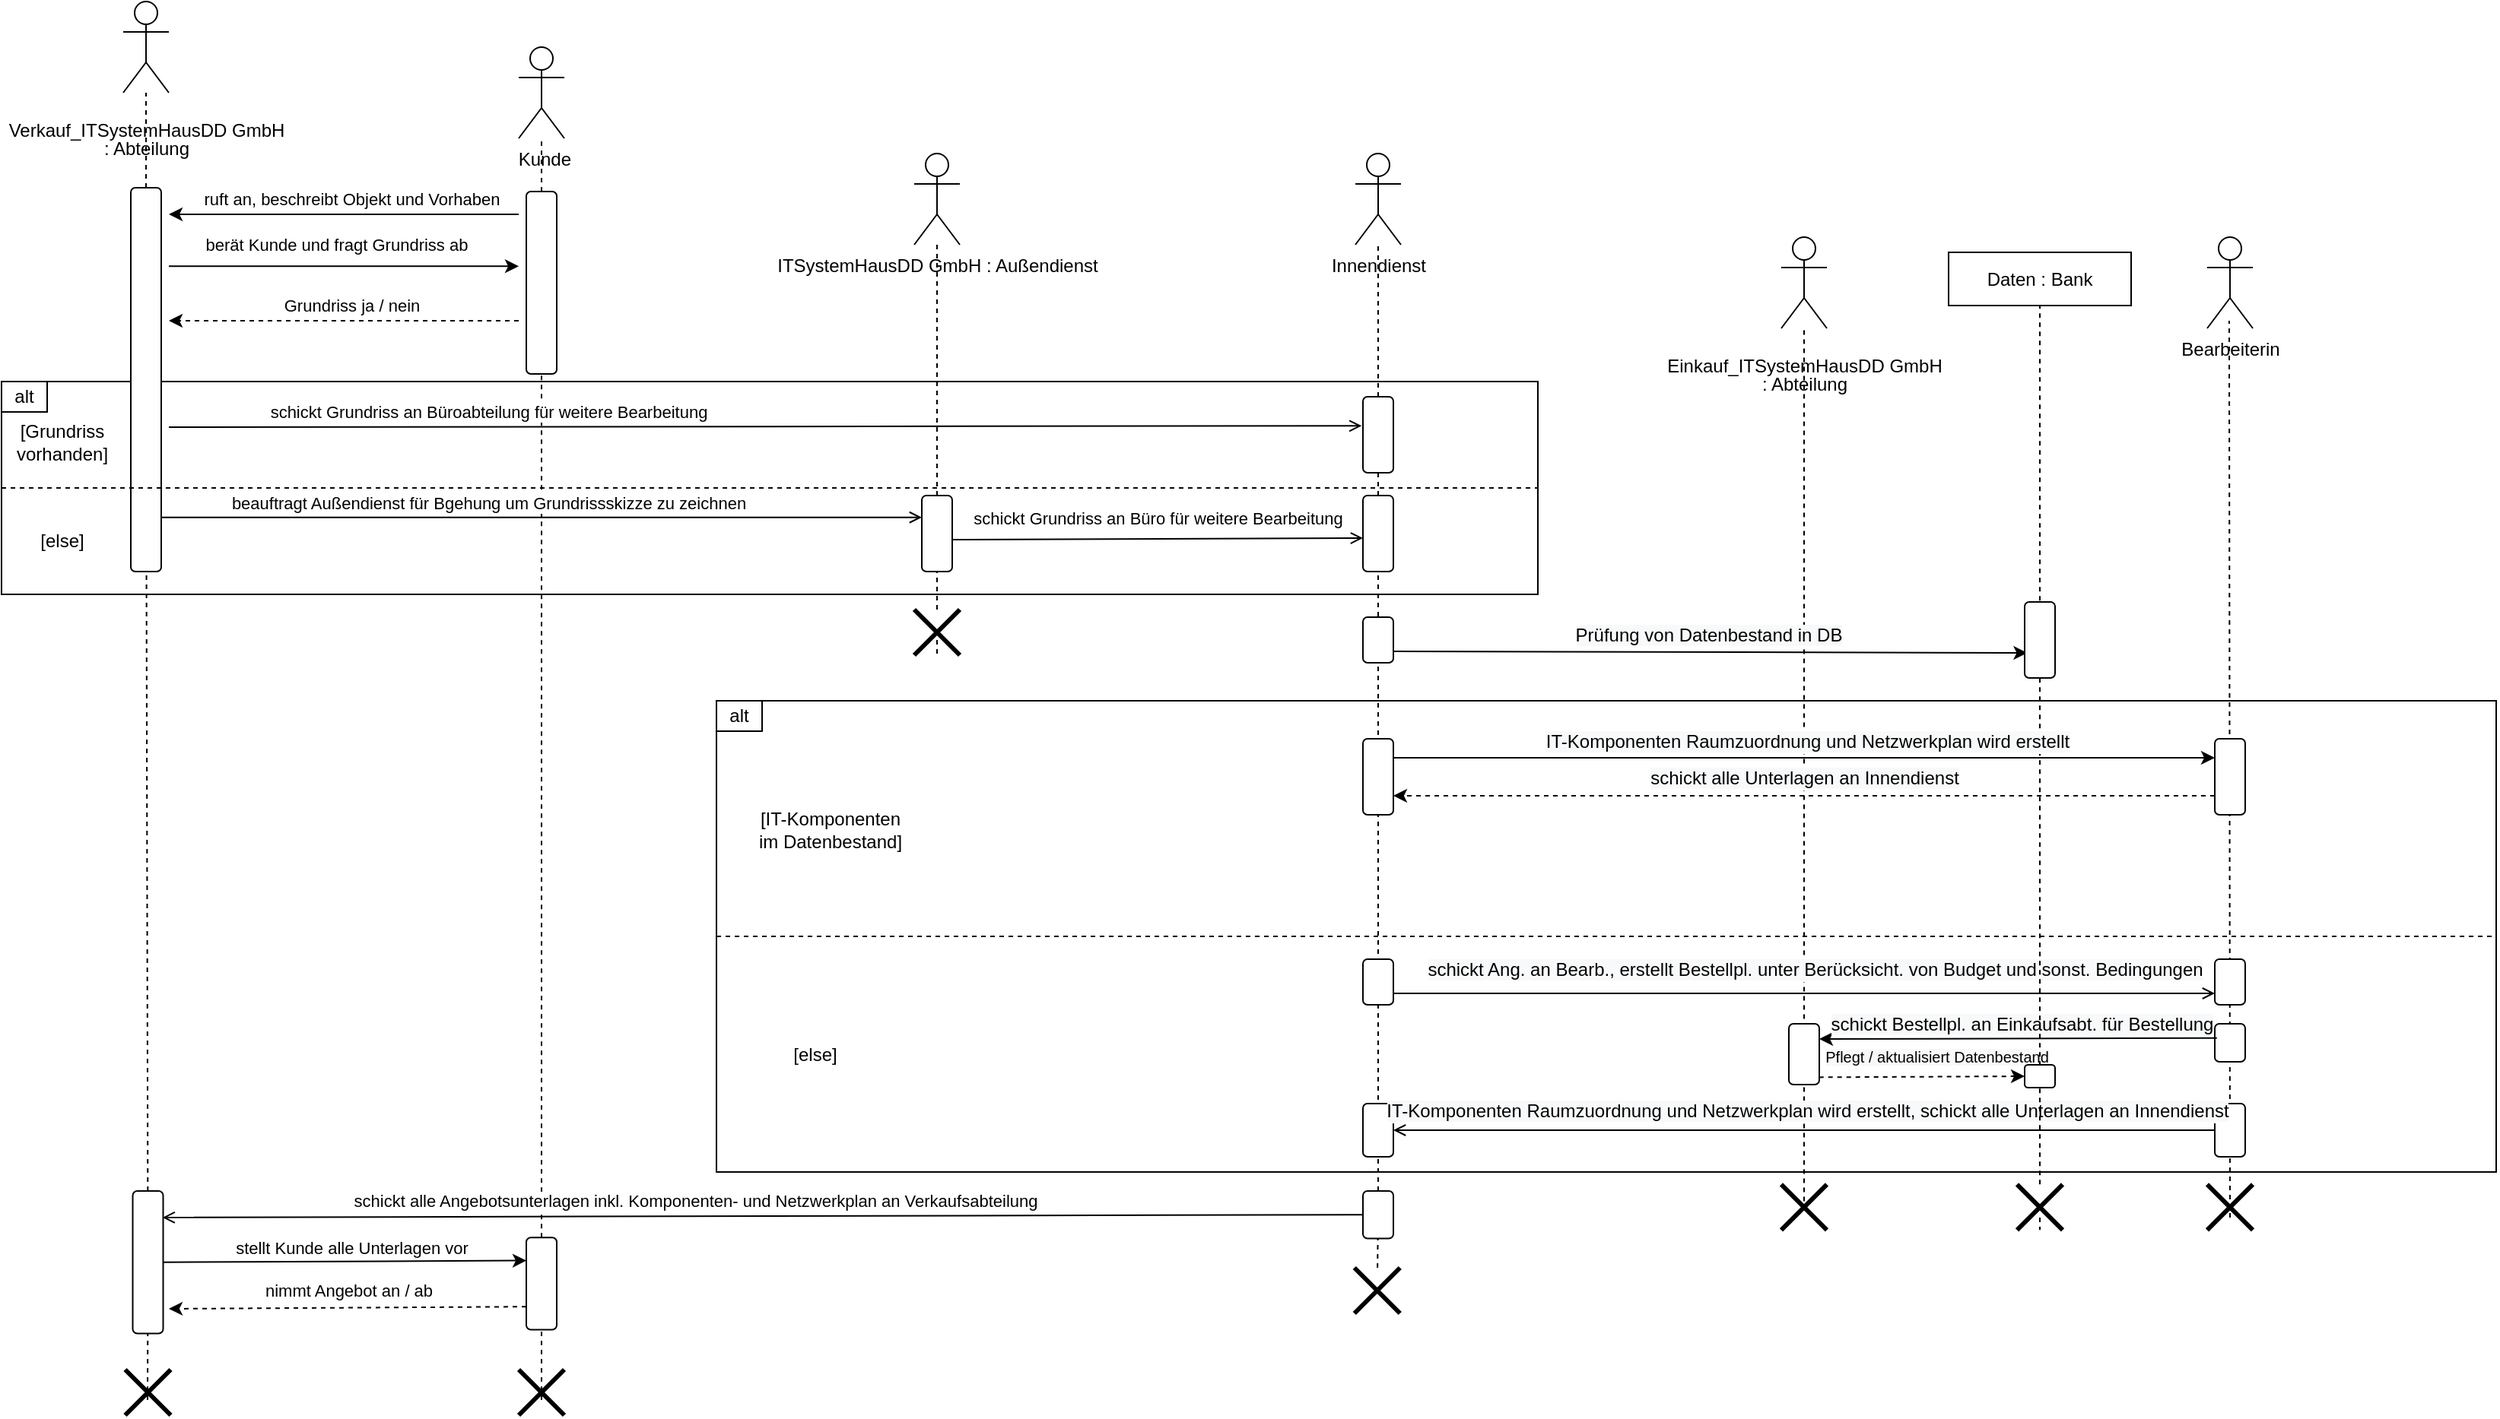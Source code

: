<mxfile version="17.2.4" type="device"><diagram id="0SitdK9CV-Cygm-Kh3I3" name="Seite-1"><mxGraphModel dx="1574" dy="2405" grid="1" gridSize="10" guides="1" tooltips="1" connect="1" arrows="1" fold="1" page="1" pageScale="1" pageWidth="827" pageHeight="1169" math="0" shadow="0"><root><mxCell id="0"/><mxCell id="1" parent="0"/><mxCell id="731Rm88wItgt_seIOJh5-37" value="" style="rounded=0;whiteSpace=wrap;html=1;fillColor=none;" parent="1" vertex="1"><mxGeometry x="570" y="320" width="1170" height="310" as="geometry"/></mxCell><mxCell id="731Rm88wItgt_seIOJh5-6" value="" style="rounded=0;whiteSpace=wrap;html=1;fillColor=none;" parent="1" vertex="1"><mxGeometry x="100" y="110" width="1010" height="140" as="geometry"/></mxCell><mxCell id="ewwEWu8G5rQhUUifbdnh-3" value="ITSystemHausDD GmbH&amp;nbsp;: Außendienst" style="shape=umlActor;verticalLabelPosition=bottom;verticalAlign=top;html=1;outlineConnect=0;strokeColor=default;" parent="1" vertex="1"><mxGeometry x="700" y="-40" width="30" height="60" as="geometry"/></mxCell><mxCell id="ewwEWu8G5rQhUUifbdnh-4" value="Innendienst" style="shape=umlActor;verticalLabelPosition=bottom;verticalAlign=top;html=1;outlineConnect=0;strokeColor=default;" parent="1" vertex="1"><mxGeometry x="990" y="-40" width="30" height="60" as="geometry"/></mxCell><mxCell id="ewwEWu8G5rQhUUifbdnh-10" value="" style="endArrow=none;dashed=1;html=1;rounded=0;startArrow=none;" parent="1" source="ewwEWu8G5rQhUUifbdnh-24" target="ewwEWu8G5rQhUUifbdnh-18" edge="1"><mxGeometry width="50" height="50" relative="1" as="geometry"><mxPoint x="454" y="1930" as="sourcePoint"/><mxPoint x="460" y="30" as="targetPoint"/></mxGeometry></mxCell><mxCell id="ewwEWu8G5rQhUUifbdnh-17" value="" style="endArrow=none;dashed=1;html=1;rounded=0;startArrow=none;" parent="1" source="ewwEWu8G5rQhUUifbdnh-22" target="ewwEWu8G5rQhUUifbdnh-21" edge="1"><mxGeometry width="50" height="50" relative="1" as="geometry"><mxPoint x="194" y="1930" as="sourcePoint"/><mxPoint x="200" y="30" as="targetPoint"/></mxGeometry></mxCell><mxCell id="ewwEWu8G5rQhUUifbdnh-18" value="&amp;nbsp;Kunde" style="shape=umlActor;verticalLabelPosition=bottom;verticalAlign=top;html=1;outlineConnect=0;strokeColor=default;" parent="1" vertex="1"><mxGeometry x="440" y="-110" width="30" height="60" as="geometry"/></mxCell><mxCell id="ewwEWu8G5rQhUUifbdnh-21" value="&lt;p style=&quot;line-height: 1&quot;&gt;Verkauf_ITSystemHausDD GmbH&lt;br&gt;: Abteilung&lt;/p&gt;" style="shape=umlActor;verticalLabelPosition=bottom;verticalAlign=top;html=1;outlineConnect=0;strokeColor=default;" parent="1" vertex="1"><mxGeometry x="180" y="-140" width="30" height="60" as="geometry"/></mxCell><mxCell id="ewwEWu8G5rQhUUifbdnh-22" value="" style="rounded=1;whiteSpace=wrap;html=1;strokeColor=default;rotation=90;" parent="1" vertex="1"><mxGeometry x="68.75" y="98.75" width="252.5" height="20" as="geometry"/></mxCell><mxCell id="ewwEWu8G5rQhUUifbdnh-23" value="" style="endArrow=none;dashed=1;html=1;rounded=0;startArrow=none;" parent="1" source="731Rm88wItgt_seIOJh5-70" target="ewwEWu8G5rQhUUifbdnh-22" edge="1"><mxGeometry width="50" height="50" relative="1" as="geometry"><mxPoint x="194" y="1930.0" as="sourcePoint"/><mxPoint x="194.985" y="10" as="targetPoint"/></mxGeometry></mxCell><mxCell id="ewwEWu8G5rQhUUifbdnh-24" value="" style="rounded=1;whiteSpace=wrap;html=1;strokeColor=default;rotation=90;" parent="1" vertex="1"><mxGeometry x="395" y="35" width="120" height="20" as="geometry"/></mxCell><mxCell id="ewwEWu8G5rQhUUifbdnh-25" value="" style="endArrow=none;dashed=1;html=1;rounded=0;startArrow=none;" parent="1" source="731Rm88wItgt_seIOJh5-74" target="ewwEWu8G5rQhUUifbdnh-24" edge="1"><mxGeometry width="50" height="50" relative="1" as="geometry"><mxPoint x="454" y="1930.0" as="sourcePoint"/><mxPoint x="454.985" y="10" as="targetPoint"/></mxGeometry></mxCell><mxCell id="ewwEWu8G5rQhUUifbdnh-26" value="" style="endArrow=classic;html=1;rounded=0;" parent="1" edge="1"><mxGeometry width="50" height="50" relative="1" as="geometry"><mxPoint x="210" y="34.17" as="sourcePoint"/><mxPoint x="440" y="34.17" as="targetPoint"/></mxGeometry></mxCell><mxCell id="ewwEWu8G5rQhUUifbdnh-27" value="berät Kunde und fragt Grundriss ab" style="edgeLabel;html=1;align=center;verticalAlign=middle;resizable=0;points=[];" parent="ewwEWu8G5rQhUUifbdnh-26" vertex="1" connectable="0"><mxGeometry x="-0.157" relative="1" as="geometry"><mxPoint x="13" y="-14" as="offset"/></mxGeometry></mxCell><mxCell id="ewwEWu8G5rQhUUifbdnh-29" value="" style="endArrow=classic;html=1;rounded=0;dashed=1;" parent="1" edge="1"><mxGeometry width="50" height="50" relative="1" as="geometry"><mxPoint x="440" y="70" as="sourcePoint"/><mxPoint x="210" y="70" as="targetPoint"/></mxGeometry></mxCell><mxCell id="ewwEWu8G5rQhUUifbdnh-30" value="Grundriss ja / nein" style="edgeLabel;html=1;align=center;verticalAlign=middle;resizable=0;points=[];" parent="1" vertex="1" connectable="0"><mxGeometry x="329.993" y="60" as="geometry"/></mxCell><mxCell id="731Rm88wItgt_seIOJh5-2" value="" style="endArrow=none;dashed=1;html=1;rounded=0;startArrow=none;" parent="1" source="731Rm88wItgt_seIOJh5-1" target="ewwEWu8G5rQhUUifbdnh-3" edge="1"><mxGeometry width="50" height="50" relative="1" as="geometry"><mxPoint x="714" y="1930" as="sourcePoint"/><mxPoint x="714" y="30" as="targetPoint"/></mxGeometry></mxCell><mxCell id="731Rm88wItgt_seIOJh5-7" value="[Grundriss vorhanden]" style="text;html=1;strokeColor=none;fillColor=none;align=center;verticalAlign=middle;whiteSpace=wrap;rounded=0;" parent="1" vertex="1"><mxGeometry x="110" y="135" width="60" height="30" as="geometry"/></mxCell><mxCell id="731Rm88wItgt_seIOJh5-8" value="" style="endArrow=none;dashed=1;html=1;rounded=0;exitX=0;exitY=0.5;exitDx=0;exitDy=0;entryX=1;entryY=0.5;entryDx=0;entryDy=0;" parent="1" source="731Rm88wItgt_seIOJh5-6" target="731Rm88wItgt_seIOJh5-6" edge="1"><mxGeometry width="50" height="50" relative="1" as="geometry"><mxPoint x="340" y="260" as="sourcePoint"/><mxPoint x="390" y="210" as="targetPoint"/></mxGeometry></mxCell><mxCell id="731Rm88wItgt_seIOJh5-9" value="[else]" style="text;html=1;strokeColor=none;fillColor=none;align=center;verticalAlign=middle;whiteSpace=wrap;rounded=0;" parent="1" vertex="1"><mxGeometry x="110" y="200" width="60" height="30" as="geometry"/></mxCell><mxCell id="731Rm88wItgt_seIOJh5-10" value="alt" style="rounded=0;whiteSpace=wrap;html=1;fillColor=none;" parent="1" vertex="1"><mxGeometry x="100" y="110" width="30" height="20" as="geometry"/></mxCell><mxCell id="731Rm88wItgt_seIOJh5-11" value="" style="endArrow=classic;html=1;rounded=0;fontSize=13;" parent="1" edge="1"><mxGeometry width="50" height="50" relative="1" as="geometry"><mxPoint x="440" as="sourcePoint"/><mxPoint x="210" as="targetPoint"/></mxGeometry></mxCell><mxCell id="731Rm88wItgt_seIOJh5-12" value="ruft an, beschreibt Objekt und Vorhaben" style="edgeLabel;html=1;align=center;verticalAlign=middle;resizable=0;points=[];" parent="1" vertex="1" connectable="0"><mxGeometry x="329.997" y="-10" as="geometry"/></mxCell><mxCell id="731Rm88wItgt_seIOJh5-13" value="" style="endArrow=open;html=1;rounded=0;entryX=0.383;entryY=1.042;entryDx=0;entryDy=0;entryPerimeter=0;endFill=0;" parent="1" target="731Rm88wItgt_seIOJh5-16" edge="1"><mxGeometry width="50" height="50" relative="1" as="geometry"><mxPoint x="210" y="140" as="sourcePoint"/><mxPoint x="440" y="135.0" as="targetPoint"/></mxGeometry></mxCell><mxCell id="731Rm88wItgt_seIOJh5-14" value="schickt Grundriss an Büroabteilung für weitere Bearbeitung" style="edgeLabel;html=1;align=center;verticalAlign=middle;resizable=0;points=[];" parent="731Rm88wItgt_seIOJh5-13" vertex="1" connectable="0"><mxGeometry x="-0.157" relative="1" as="geometry"><mxPoint x="-121" y="-10" as="offset"/></mxGeometry></mxCell><mxCell id="731Rm88wItgt_seIOJh5-15" value="" style="endArrow=none;dashed=1;html=1;rounded=0;startArrow=none;" parent="1" source="731Rm88wItgt_seIOJh5-16" edge="1"><mxGeometry width="50" height="50" relative="1" as="geometry"><mxPoint x="1004.0" y="1930" as="sourcePoint"/><mxPoint x="1004.985" y="20" as="targetPoint"/></mxGeometry></mxCell><mxCell id="731Rm88wItgt_seIOJh5-16" value="" style="rounded=1;whiteSpace=wrap;html=1;strokeColor=default;rotation=90;" parent="1" vertex="1"><mxGeometry x="980" y="135" width="50" height="20" as="geometry"/></mxCell><mxCell id="731Rm88wItgt_seIOJh5-17" value="" style="endArrow=none;dashed=1;html=1;rounded=0;startArrow=none;" parent="1" source="731Rm88wItgt_seIOJh5-22" target="731Rm88wItgt_seIOJh5-16" edge="1"><mxGeometry width="50" height="50" relative="1" as="geometry"><mxPoint x="1004" y="1930" as="sourcePoint"/><mxPoint x="1004.985" y="20" as="targetPoint"/></mxGeometry></mxCell><mxCell id="731Rm88wItgt_seIOJh5-18" value="" style="endArrow=open;html=1;rounded=0;fontSize=13;endFill=0;" parent="1" edge="1"><mxGeometry width="50" height="50" relative="1" as="geometry"><mxPoint x="205" y="199.37" as="sourcePoint"/><mxPoint x="705" y="199.37" as="targetPoint"/></mxGeometry></mxCell><mxCell id="731Rm88wItgt_seIOJh5-19" value="beauftragt Außendienst für Bgehung um Grundrissskizze zu zeichnen" style="edgeLabel;html=1;align=center;verticalAlign=middle;resizable=0;points=[];" parent="1" vertex="1" connectable="0"><mxGeometry x="420.003" y="189.793" as="geometry"/></mxCell><mxCell id="731Rm88wItgt_seIOJh5-1" value="" style="rounded=1;whiteSpace=wrap;html=1;strokeColor=default;rotation=90;" parent="1" vertex="1"><mxGeometry x="690" y="200" width="50" height="20" as="geometry"/></mxCell><mxCell id="731Rm88wItgt_seIOJh5-21" value="" style="endArrow=none;dashed=1;html=1;rounded=0;startArrow=none;" parent="1" target="731Rm88wItgt_seIOJh5-1" edge="1" source="sjIJ6VgmAZAsPh8M-Pft-7"><mxGeometry width="50" height="50" relative="1" as="geometry"><mxPoint x="715" y="280" as="sourcePoint"/><mxPoint x="714.985" y="20" as="targetPoint"/></mxGeometry></mxCell><mxCell id="731Rm88wItgt_seIOJh5-22" value="" style="rounded=1;whiteSpace=wrap;html=1;strokeColor=default;rotation=90;" parent="1" vertex="1"><mxGeometry x="980" y="200" width="50" height="20" as="geometry"/></mxCell><mxCell id="731Rm88wItgt_seIOJh5-23" value="" style="endArrow=none;dashed=1;html=1;rounded=0;startArrow=none;" parent="1" source="731Rm88wItgt_seIOJh5-68" target="731Rm88wItgt_seIOJh5-22" edge="1"><mxGeometry width="50" height="50" relative="1" as="geometry"><mxPoint x="1004" y="1930" as="sourcePoint"/><mxPoint x="1004.986" y="170" as="targetPoint"/></mxGeometry></mxCell><mxCell id="731Rm88wItgt_seIOJh5-24" value="" style="endArrow=open;html=1;rounded=0;fontSize=13;endFill=0;" parent="1" edge="1"><mxGeometry width="50" height="50" relative="1" as="geometry"><mxPoint x="725" y="214" as="sourcePoint"/><mxPoint x="995" y="213" as="targetPoint"/></mxGeometry></mxCell><mxCell id="731Rm88wItgt_seIOJh5-25" value="schickt Grundriss an Büro für weitere Bearbeitung" style="edgeLabel;html=1;align=center;verticalAlign=middle;resizable=0;points=[];" parent="1" vertex="1" connectable="0"><mxGeometry x="860.003" y="200.001" as="geometry"/></mxCell><mxCell id="731Rm88wItgt_seIOJh5-3" value="" style="rounded=1;whiteSpace=wrap;html=1;strokeColor=default;rotation=90;" parent="1" vertex="1"><mxGeometry x="990" y="270" width="30" height="20" as="geometry"/></mxCell><mxCell id="731Rm88wItgt_seIOJh5-31" value="&lt;p style=&quot;line-height: 1&quot;&gt;Einkauf_ITSystemHausDD GmbH&lt;br&gt;: Abteilung&lt;/p&gt;" style="shape=umlActor;verticalLabelPosition=bottom;verticalAlign=top;html=1;outlineConnect=0;strokeColor=default;" parent="1" vertex="1"><mxGeometry x="1270" y="15" width="30" height="60" as="geometry"/></mxCell><mxCell id="731Rm88wItgt_seIOJh5-32" value="Bearbeiterin" style="shape=umlActor;verticalLabelPosition=bottom;verticalAlign=top;html=1;outlineConnect=0;strokeColor=default;" parent="1" vertex="1"><mxGeometry x="1550" y="15" width="30" height="60" as="geometry"/></mxCell><mxCell id="731Rm88wItgt_seIOJh5-34" value="" style="endArrow=none;dashed=1;html=1;rounded=0;startArrow=none;exitX=0.5;exitY=0.57;exitDx=0;exitDy=0;exitPerimeter=0;" parent="1" source="EHByCH45yF2C-_VxYPho-14" target="731Rm88wItgt_seIOJh5-31" edge="1"><mxGeometry width="50" height="50" relative="1" as="geometry"><mxPoint x="1290" y="610" as="sourcePoint"/><mxPoint x="1290" y="135" as="targetPoint"/></mxGeometry></mxCell><mxCell id="731Rm88wItgt_seIOJh5-36" value="" style="endArrow=none;dashed=1;html=1;rounded=0;" parent="1" edge="1"><mxGeometry width="50" height="50" relative="1" as="geometry"><mxPoint x="1565" y="660" as="sourcePoint"/><mxPoint x="1564.5" y="70" as="targetPoint"/></mxGeometry></mxCell><mxCell id="731Rm88wItgt_seIOJh5-38" value="" style="endArrow=none;dashed=1;html=1;rounded=0;exitX=0;exitY=0.5;exitDx=0;exitDy=0;entryX=1;entryY=0.5;entryDx=0;entryDy=0;" parent="1" source="731Rm88wItgt_seIOJh5-37" target="731Rm88wItgt_seIOJh5-37" edge="1"><mxGeometry width="50" height="50" relative="1" as="geometry"><mxPoint x="810" y="470" as="sourcePoint"/><mxPoint x="860" y="420" as="targetPoint"/></mxGeometry></mxCell><mxCell id="731Rm88wItgt_seIOJh5-39" value="alt" style="rounded=0;whiteSpace=wrap;html=1;fillColor=none;" parent="1" vertex="1"><mxGeometry x="570" y="320" width="30" height="20" as="geometry"/></mxCell><mxCell id="731Rm88wItgt_seIOJh5-42" value="[IT-Komponenten im Datenbestand]" style="text;html=1;strokeColor=none;fillColor=none;align=center;verticalAlign=middle;whiteSpace=wrap;rounded=0;" parent="1" vertex="1"><mxGeometry x="590" y="390" width="110" height="30" as="geometry"/></mxCell><mxCell id="731Rm88wItgt_seIOJh5-43" value="[else]" style="text;html=1;strokeColor=none;fillColor=none;align=center;verticalAlign=middle;whiteSpace=wrap;rounded=0;" parent="1" vertex="1"><mxGeometry x="605" y="537.5" width="60" height="30" as="geometry"/></mxCell><mxCell id="731Rm88wItgt_seIOJh5-45" value="" style="rounded=1;whiteSpace=wrap;html=1;strokeColor=default;rotation=90;" parent="1" vertex="1"><mxGeometry x="980" y="360" width="50" height="20" as="geometry"/></mxCell><mxCell id="731Rm88wItgt_seIOJh5-46" value="" style="rounded=1;whiteSpace=wrap;html=1;strokeColor=default;rotation=90;" parent="1" vertex="1"><mxGeometry x="1540" y="360" width="50" height="20" as="geometry"/></mxCell><mxCell id="731Rm88wItgt_seIOJh5-47" value="" style="endArrow=classic;html=1;rounded=0;fontSize=13;exitX=0.75;exitY=0;exitDx=0;exitDy=0;entryX=0.67;entryY=0.914;entryDx=0;entryDy=0;entryPerimeter=0;" parent="1" source="731Rm88wItgt_seIOJh5-3" target="EHByCH45yF2C-_VxYPho-4" edge="1"><mxGeometry width="50" height="50" relative="1" as="geometry"><mxPoint x="1040" y="289.31" as="sourcePoint"/><mxPoint x="1340" y="289.31" as="targetPoint"/></mxGeometry></mxCell><mxCell id="731Rm88wItgt_seIOJh5-48" value="&lt;span style=&quot;font-size: 12px ; background-color: rgb(248 , 249 , 250)&quot;&gt;Prüfung von Datenbestand in DB&lt;/span&gt;" style="edgeLabel;html=1;align=center;verticalAlign=middle;resizable=0;points=[];" parent="1" vertex="1" connectable="0"><mxGeometry x="1230.003" y="280.001" as="geometry"><mxPoint x="-8" y="-3" as="offset"/></mxGeometry></mxCell><mxCell id="731Rm88wItgt_seIOJh5-49" value="" style="endArrow=classic;html=1;rounded=0;fontSize=13;dashed=1;exitX=0.75;exitY=1;exitDx=0;exitDy=0;entryX=0.75;entryY=0;entryDx=0;entryDy=0;" parent="1" source="731Rm88wItgt_seIOJh5-46" target="731Rm88wItgt_seIOJh5-45" edge="1"><mxGeometry width="50" height="50" relative="1" as="geometry"><mxPoint x="960" y="340" as="sourcePoint"/><mxPoint x="1010" y="290" as="targetPoint"/></mxGeometry></mxCell><mxCell id="731Rm88wItgt_seIOJh5-50" value="&lt;span style=&quot;font-size: 12px ; background-color: rgb(248 , 249 , 250)&quot;&gt;schickt alle Unterlagen an Innendienst&lt;/span&gt;" style="edgeLabel;html=1;align=center;verticalAlign=middle;resizable=0;points=[];" parent="1" vertex="1" connectable="0"><mxGeometry x="1285.003" y="375.001" as="geometry"><mxPoint y="-4" as="offset"/></mxGeometry></mxCell><mxCell id="731Rm88wItgt_seIOJh5-51" value="" style="rounded=1;whiteSpace=wrap;html=1;strokeColor=default;rotation=90;" parent="1" vertex="1"><mxGeometry x="1547.5" y="592.5" width="35" height="20" as="geometry"/></mxCell><mxCell id="731Rm88wItgt_seIOJh5-52" value="" style="rounded=1;whiteSpace=wrap;html=1;strokeColor=default;rotation=90;" parent="1" vertex="1"><mxGeometry x="1552.5" y="535" width="25" height="20" as="geometry"/></mxCell><mxCell id="731Rm88wItgt_seIOJh5-53" value="" style="rounded=1;whiteSpace=wrap;html=1;strokeColor=default;rotation=90;" parent="1" vertex="1"><mxGeometry x="1550" y="495" width="30" height="20" as="geometry"/></mxCell><mxCell id="731Rm88wItgt_seIOJh5-54" value="" style="rounded=1;whiteSpace=wrap;html=1;strokeColor=default;rotation=90;" parent="1" vertex="1"><mxGeometry x="990" y="495" width="30" height="20" as="geometry"/></mxCell><mxCell id="731Rm88wItgt_seIOJh5-55" value="" style="endArrow=open;html=1;rounded=0;fontSize=13;entryX=0.75;entryY=1;entryDx=0;entryDy=0;exitX=0.75;exitY=0;exitDx=0;exitDy=0;endFill=0;" parent="1" source="731Rm88wItgt_seIOJh5-54" target="731Rm88wItgt_seIOJh5-53" edge="1"><mxGeometry width="50" height="50" relative="1" as="geometry"><mxPoint x="1030" y="513" as="sourcePoint"/><mxPoint x="1540" y="511" as="targetPoint"/></mxGeometry></mxCell><mxCell id="731Rm88wItgt_seIOJh5-56" value="&lt;span style=&quot;font-size: 12px ; background-color: rgb(248 , 249 , 250)&quot;&gt;schickt Ang. an Bearb., erstellt Bestellpl. unter Berücksicht. von Budget und sonst. Bedingungen&lt;br&gt;&lt;/span&gt;" style="edgeLabel;html=1;align=center;verticalAlign=middle;resizable=0;points=[];" parent="1" vertex="1" connectable="0"><mxGeometry x="1300.003" y="470.001" as="geometry"><mxPoint x="-8" y="27" as="offset"/></mxGeometry></mxCell><mxCell id="731Rm88wItgt_seIOJh5-59" value="" style="rounded=1;whiteSpace=wrap;html=1;strokeColor=default;rotation=90;" parent="1" vertex="1"><mxGeometry x="1265" y="542.5" width="40" height="20" as="geometry"/></mxCell><mxCell id="731Rm88wItgt_seIOJh5-60" value="" style="endArrow=classic;html=1;rounded=0;fontSize=13;entryX=0.25;entryY=0;entryDx=0;entryDy=0;exitX=0.374;exitY=0.929;exitDx=0;exitDy=0;exitPerimeter=0;" parent="1" source="731Rm88wItgt_seIOJh5-52" target="731Rm88wItgt_seIOJh5-59" edge="1"><mxGeometry width="50" height="50" relative="1" as="geometry"><mxPoint x="1510" y="543" as="sourcePoint"/><mxPoint x="1600" y="497.5" as="targetPoint"/></mxGeometry></mxCell><mxCell id="731Rm88wItgt_seIOJh5-61" value="&lt;span style=&quot;font-size: 12px ; background-color: rgb(248 , 249 , 250)&quot;&gt;schickt Bestellpl. an Einkaufsabt. für Bestellung&lt;/span&gt;" style="edgeLabel;html=1;align=center;verticalAlign=middle;resizable=0;points=[];perimeter=none;" parent="1" vertex="1" connectable="0"><mxGeometry x="1436" y="536" as="geometry"><mxPoint x="-8" y="-3" as="offset"/></mxGeometry></mxCell><mxCell id="731Rm88wItgt_seIOJh5-62" value="" style="endArrow=classic;html=1;rounded=0;fontSize=13;exitX=0.88;exitY=0.007;exitDx=0;exitDy=0;exitPerimeter=0;dashed=1;entryX=0.5;entryY=1;entryDx=0;entryDy=0;" parent="1" source="731Rm88wItgt_seIOJh5-59" target="EHByCH45yF2C-_VxYPho-16" edge="1"><mxGeometry width="50" height="50" relative="1" as="geometry"><mxPoint x="1310" y="565" as="sourcePoint"/><mxPoint x="1390" y="568" as="targetPoint"/></mxGeometry></mxCell><mxCell id="731Rm88wItgt_seIOJh5-63" value="&lt;span style=&quot;background-color: rgb(248 , 249 , 250) ; font-size: 10px&quot;&gt;Pflegt / aktualisiert Datenbestand&lt;/span&gt;" style="edgeLabel;html=1;align=center;verticalAlign=middle;resizable=0;points=[];perimeter=none;" parent="1" vertex="1" connectable="0"><mxGeometry x="1380" y="557" as="geometry"><mxPoint x="-8" y="-3" as="offset"/></mxGeometry></mxCell><mxCell id="731Rm88wItgt_seIOJh5-65" value="" style="rounded=1;whiteSpace=wrap;html=1;strokeColor=default;rotation=90;" parent="1" vertex="1"><mxGeometry x="987.5" y="592.5" width="35" height="20" as="geometry"/></mxCell><mxCell id="731Rm88wItgt_seIOJh5-66" value="" style="endArrow=open;html=1;rounded=0;fontSize=13;endFill=0;exitX=0.5;exitY=1;exitDx=0;exitDy=0;entryX=0.5;entryY=0;entryDx=0;entryDy=0;" parent="1" source="731Rm88wItgt_seIOJh5-51" target="731Rm88wItgt_seIOJh5-65" edge="1"><mxGeometry width="50" height="50" relative="1" as="geometry"><mxPoint x="1410" y="592.5" as="sourcePoint"/><mxPoint x="1460" y="542.5" as="targetPoint"/></mxGeometry></mxCell><mxCell id="731Rm88wItgt_seIOJh5-67" value="&lt;span style=&quot;font-size: 12px ; background-color: rgb(248 , 249 , 250)&quot;&gt;IT-Komponenten Raumzuordnung und Netzwerkplan wird erstellt,&amp;nbsp;&lt;/span&gt;&lt;span style=&quot;font-size: 12px ; background-color: rgb(248 , 249 , 250)&quot;&gt;schickt alle Unterlagen an Innendienst&lt;/span&gt;" style="edgeLabel;html=1;align=center;verticalAlign=middle;resizable=0;points=[];perimeter=none;" parent="1" vertex="1" connectable="0"><mxGeometry x="1295" y="592.5" as="geometry"><mxPoint x="-8" y="-3" as="offset"/></mxGeometry></mxCell><mxCell id="731Rm88wItgt_seIOJh5-68" value="" style="rounded=1;whiteSpace=wrap;html=1;strokeColor=default;rotation=90;" parent="1" vertex="1"><mxGeometry x="989.38" y="648.13" width="31.25" height="20" as="geometry"/></mxCell><mxCell id="731Rm88wItgt_seIOJh5-69" value="" style="endArrow=none;dashed=1;html=1;rounded=0;" parent="1" source="731Rm88wItgt_seIOJh5-86" target="731Rm88wItgt_seIOJh5-68" edge="1"><mxGeometry width="50" height="50" relative="1" as="geometry"><mxPoint x="1005" y="710" as="sourcePoint"/><mxPoint x="1004.985" y="235" as="targetPoint"/></mxGeometry></mxCell><mxCell id="731Rm88wItgt_seIOJh5-70" value="" style="rounded=1;whiteSpace=wrap;html=1;strokeColor=default;rotation=90;" parent="1" vertex="1"><mxGeometry x="149.38" y="679.38" width="93.75" height="20" as="geometry"/></mxCell><mxCell id="731Rm88wItgt_seIOJh5-71" value="" style="endArrow=none;dashed=1;html=1;rounded=0;" parent="1" target="731Rm88wItgt_seIOJh5-70" edge="1"><mxGeometry width="50" height="50" relative="1" as="geometry"><mxPoint x="196" y="780" as="sourcePoint"/><mxPoint x="194.931" y="235" as="targetPoint"/></mxGeometry></mxCell><mxCell id="731Rm88wItgt_seIOJh5-72" value="" style="endArrow=open;html=1;rounded=0;fontSize=13;endFill=0;exitX=0.5;exitY=1;exitDx=0;exitDy=0;entryX=0.186;entryY=0.02;entryDx=0;entryDy=0;entryPerimeter=0;" parent="1" source="731Rm88wItgt_seIOJh5-68" target="731Rm88wItgt_seIOJh5-70" edge="1"><mxGeometry width="50" height="50" relative="1" as="geometry"><mxPoint x="980" y="660" as="sourcePoint"/><mxPoint x="240" y="660" as="targetPoint"/></mxGeometry></mxCell><mxCell id="731Rm88wItgt_seIOJh5-73" value="schickt alle Angebotsunterlagen inkl. Komponenten- und Netzwerkplan an Verkaufsabteilung" style="edgeLabel;html=1;align=center;verticalAlign=middle;resizable=0;points=[];" parent="1" vertex="1" connectable="0"><mxGeometry x="570.003" y="658.131" as="geometry"><mxPoint x="-14" y="-9" as="offset"/></mxGeometry></mxCell><mxCell id="731Rm88wItgt_seIOJh5-74" value="" style="rounded=1;whiteSpace=wrap;html=1;strokeColor=default;rotation=90;" parent="1" vertex="1"><mxGeometry x="424.68" y="693.44" width="60.63" height="20" as="geometry"/></mxCell><mxCell id="731Rm88wItgt_seIOJh5-75" value="" style="endArrow=none;dashed=1;html=1;rounded=0;" parent="1" target="731Rm88wItgt_seIOJh5-74" edge="1"><mxGeometry width="50" height="50" relative="1" as="geometry"><mxPoint x="455" y="780" as="sourcePoint"/><mxPoint x="454.968" y="105" as="targetPoint"/></mxGeometry></mxCell><mxCell id="731Rm88wItgt_seIOJh5-76" value="" style="endArrow=classic;html=1;rounded=0;fontSize=13;exitX=0.5;exitY=0;exitDx=0;exitDy=0;entryX=0.25;entryY=1;entryDx=0;entryDy=0;" parent="1" source="731Rm88wItgt_seIOJh5-70" target="731Rm88wItgt_seIOJh5-74" edge="1"><mxGeometry width="50" height="50" relative="1" as="geometry"><mxPoint x="470" y="370" as="sourcePoint"/><mxPoint x="520" y="320" as="targetPoint"/></mxGeometry></mxCell><mxCell id="731Rm88wItgt_seIOJh5-77" value="stellt Kunde alle Unterlagen vor" style="edgeLabel;html=1;align=center;verticalAlign=middle;resizable=0;points=[];" parent="1" vertex="1" connectable="0"><mxGeometry x="329.99" y="679.38" as="geometry"/></mxCell><mxCell id="731Rm88wItgt_seIOJh5-78" value="" style="endArrow=classic;html=1;rounded=0;dashed=1;exitX=0.75;exitY=1;exitDx=0;exitDy=0;" parent="1" source="731Rm88wItgt_seIOJh5-74" edge="1"><mxGeometry width="50" height="50" relative="1" as="geometry"><mxPoint x="444.99" y="750" as="sourcePoint"/><mxPoint x="210" y="720" as="targetPoint"/></mxGeometry></mxCell><mxCell id="731Rm88wItgt_seIOJh5-79" value="nimmt Angebot an / ab" style="edgeLabel;html=1;align=center;verticalAlign=middle;resizable=0;points=[];" parent="1" vertex="1" connectable="0"><mxGeometry x="318.003" y="708" as="geometry"><mxPoint x="10" as="offset"/></mxGeometry></mxCell><mxCell id="731Rm88wItgt_seIOJh5-81" value="" style="shape=umlDestroy;whiteSpace=wrap;html=1;strokeWidth=3;fontSize=13;fillColor=none;" parent="1" vertex="1"><mxGeometry x="181.26" y="760" width="30" height="30" as="geometry"/></mxCell><mxCell id="731Rm88wItgt_seIOJh5-82" value="" style="shape=umlDestroy;whiteSpace=wrap;html=1;strokeWidth=3;fontSize=13;fillColor=none;" parent="1" vertex="1"><mxGeometry x="440" y="760" width="30" height="30" as="geometry"/></mxCell><mxCell id="731Rm88wItgt_seIOJh5-86" value="" style="shape=umlDestroy;whiteSpace=wrap;html=1;strokeWidth=3;fontSize=13;fillColor=none;" parent="1" vertex="1"><mxGeometry x="989.38" y="693" width="30" height="30" as="geometry"/></mxCell><mxCell id="EHByCH45yF2C-_VxYPho-1" value="Daten : Bank" style="rounded=0;whiteSpace=wrap;html=1;" parent="1" vertex="1"><mxGeometry x="1380" y="25" width="120" height="35" as="geometry"/></mxCell><mxCell id="EHByCH45yF2C-_VxYPho-2" value="" style="endArrow=none;dashed=1;html=1;rounded=0;entryX=0.5;entryY=1;entryDx=0;entryDy=0;startArrow=none;" parent="1" source="EHByCH45yF2C-_VxYPho-10" target="EHByCH45yF2C-_VxYPho-1" edge="1"><mxGeometry width="50" height="50" relative="1" as="geometry"><mxPoint x="1440" y="660" as="sourcePoint"/><mxPoint x="1295" y="85" as="targetPoint"/></mxGeometry></mxCell><mxCell id="EHByCH45yF2C-_VxYPho-4" value="" style="rounded=1;whiteSpace=wrap;html=1;strokeColor=default;rotation=90;" parent="1" vertex="1"><mxGeometry x="1415" y="270" width="50" height="20" as="geometry"/></mxCell><mxCell id="EHByCH45yF2C-_VxYPho-5" value="" style="endArrow=classic;html=1;rounded=0;fontSize=13;entryX=0.25;entryY=1;entryDx=0;entryDy=0;exitX=0.25;exitY=0;exitDx=0;exitDy=0;" parent="1" source="731Rm88wItgt_seIOJh5-45" target="731Rm88wItgt_seIOJh5-46" edge="1"><mxGeometry width="50" height="50" relative="1" as="geometry"><mxPoint x="1480" y="362" as="sourcePoint"/><mxPoint x="1689.88" y="420.8" as="targetPoint"/></mxGeometry></mxCell><mxCell id="EHByCH45yF2C-_VxYPho-6" value="&lt;span style=&quot;font-size: 12px ; background-color: rgb(248 , 249 , 250)&quot;&gt;IT-Komponenten Raumzuordnung und Netzwerkplan wird erstellt&lt;/span&gt;" style="edgeLabel;html=1;align=center;verticalAlign=middle;resizable=0;points=[];" parent="1" vertex="1" connectable="0"><mxGeometry x="1295.003" y="350.001" as="geometry"><mxPoint x="-8" y="-3" as="offset"/></mxGeometry></mxCell><mxCell id="EHByCH45yF2C-_VxYPho-10" value="" style="shape=umlDestroy;whiteSpace=wrap;html=1;strokeWidth=3;fontSize=13;fillColor=none;" parent="1" vertex="1"><mxGeometry x="1425" y="638.13" width="30" height="30" as="geometry"/></mxCell><mxCell id="EHByCH45yF2C-_VxYPho-11" value="" style="endArrow=none;dashed=1;html=1;rounded=0;entryX=0.5;entryY=1;entryDx=0;entryDy=0;" parent="1" target="EHByCH45yF2C-_VxYPho-10" edge="1"><mxGeometry width="50" height="50" relative="1" as="geometry"><mxPoint x="1440" y="660" as="sourcePoint"/><mxPoint x="1440" y="60" as="targetPoint"/></mxGeometry></mxCell><mxCell id="EHByCH45yF2C-_VxYPho-12" value="" style="shape=umlDestroy;whiteSpace=wrap;html=1;strokeWidth=3;fontSize=13;fillColor=none;" parent="1" vertex="1"><mxGeometry x="1550" y="638.13" width="30" height="30" as="geometry"/></mxCell><mxCell id="EHByCH45yF2C-_VxYPho-14" value="" style="shape=umlDestroy;whiteSpace=wrap;html=1;strokeWidth=3;fontSize=13;fillColor=none;" parent="1" vertex="1"><mxGeometry x="1270" y="638.13" width="30" height="30" as="geometry"/></mxCell><mxCell id="EHByCH45yF2C-_VxYPho-16" value="" style="rounded=1;whiteSpace=wrap;html=1;strokeColor=default;rotation=90;" parent="1" vertex="1"><mxGeometry x="1432.5" y="557" width="15" height="20" as="geometry"/></mxCell><mxCell id="sjIJ6VgmAZAsPh8M-Pft-7" value="" style="shape=umlDestroy;whiteSpace=wrap;html=1;strokeWidth=3;fontSize=13;fillColor=none;" vertex="1" parent="1"><mxGeometry x="700" y="260" width="30" height="30" as="geometry"/></mxCell><mxCell id="sjIJ6VgmAZAsPh8M-Pft-8" value="" style="endArrow=none;dashed=1;html=1;rounded=0;" edge="1" parent="1" target="sjIJ6VgmAZAsPh8M-Pft-7"><mxGeometry width="50" height="50" relative="1" as="geometry"><mxPoint x="715" y="280" as="sourcePoint"/><mxPoint x="715" y="235" as="targetPoint"/></mxGeometry></mxCell></root></mxGraphModel></diagram></mxfile>